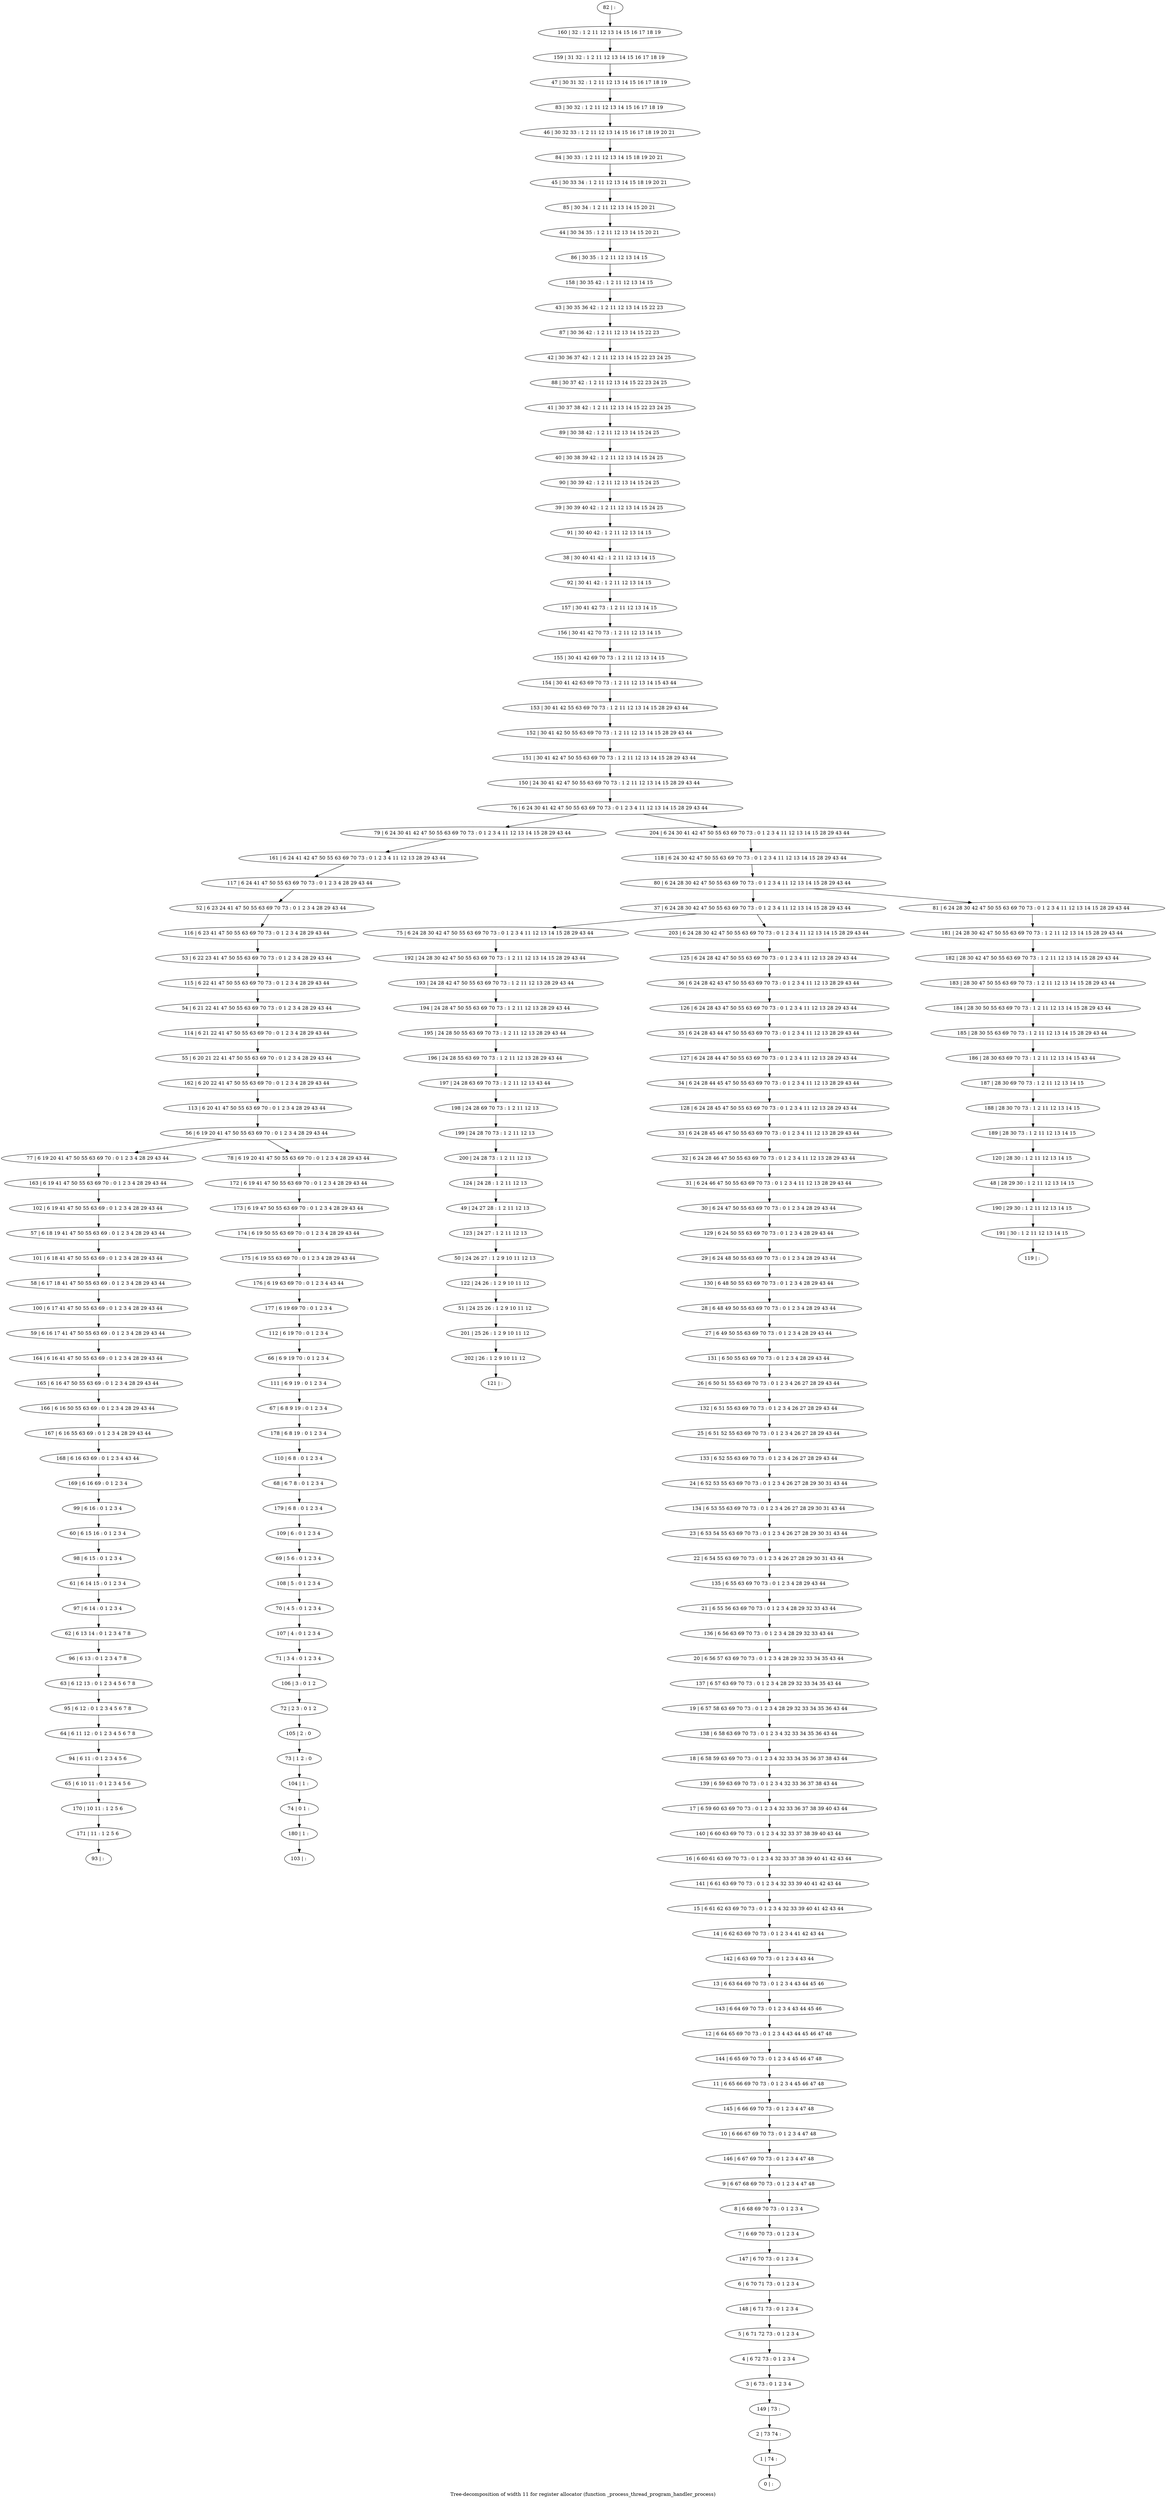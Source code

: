 digraph G {
graph [label="Tree-decomposition of width 11 for register allocator (function _process_thread_program_handler_process)"]
0[label="0 | : "];
1[label="1 | 74 : "];
2[label="2 | 73 74 : "];
3[label="3 | 6 73 : 0 1 2 3 4 "];
4[label="4 | 6 72 73 : 0 1 2 3 4 "];
5[label="5 | 6 71 72 73 : 0 1 2 3 4 "];
6[label="6 | 6 70 71 73 : 0 1 2 3 4 "];
7[label="7 | 6 69 70 73 : 0 1 2 3 4 "];
8[label="8 | 6 68 69 70 73 : 0 1 2 3 4 "];
9[label="9 | 6 67 68 69 70 73 : 0 1 2 3 4 47 48 "];
10[label="10 | 6 66 67 69 70 73 : 0 1 2 3 4 47 48 "];
11[label="11 | 6 65 66 69 70 73 : 0 1 2 3 4 45 46 47 48 "];
12[label="12 | 6 64 65 69 70 73 : 0 1 2 3 4 43 44 45 46 47 48 "];
13[label="13 | 6 63 64 69 70 73 : 0 1 2 3 4 43 44 45 46 "];
14[label="14 | 6 62 63 69 70 73 : 0 1 2 3 4 41 42 43 44 "];
15[label="15 | 6 61 62 63 69 70 73 : 0 1 2 3 4 32 33 39 40 41 42 43 44 "];
16[label="16 | 6 60 61 63 69 70 73 : 0 1 2 3 4 32 33 37 38 39 40 41 42 43 44 "];
17[label="17 | 6 59 60 63 69 70 73 : 0 1 2 3 4 32 33 36 37 38 39 40 43 44 "];
18[label="18 | 6 58 59 63 69 70 73 : 0 1 2 3 4 32 33 34 35 36 37 38 43 44 "];
19[label="19 | 6 57 58 63 69 70 73 : 0 1 2 3 4 28 29 32 33 34 35 36 43 44 "];
20[label="20 | 6 56 57 63 69 70 73 : 0 1 2 3 4 28 29 32 33 34 35 43 44 "];
21[label="21 | 6 55 56 63 69 70 73 : 0 1 2 3 4 28 29 32 33 43 44 "];
22[label="22 | 6 54 55 63 69 70 73 : 0 1 2 3 4 26 27 28 29 30 31 43 44 "];
23[label="23 | 6 53 54 55 63 69 70 73 : 0 1 2 3 4 26 27 28 29 30 31 43 44 "];
24[label="24 | 6 52 53 55 63 69 70 73 : 0 1 2 3 4 26 27 28 29 30 31 43 44 "];
25[label="25 | 6 51 52 55 63 69 70 73 : 0 1 2 3 4 26 27 28 29 43 44 "];
26[label="26 | 6 50 51 55 63 69 70 73 : 0 1 2 3 4 26 27 28 29 43 44 "];
27[label="27 | 6 49 50 55 63 69 70 73 : 0 1 2 3 4 28 29 43 44 "];
28[label="28 | 6 48 49 50 55 63 69 70 73 : 0 1 2 3 4 28 29 43 44 "];
29[label="29 | 6 24 48 50 55 63 69 70 73 : 0 1 2 3 4 28 29 43 44 "];
30[label="30 | 6 24 47 50 55 63 69 70 73 : 0 1 2 3 4 28 29 43 44 "];
31[label="31 | 6 24 46 47 50 55 63 69 70 73 : 0 1 2 3 4 11 12 13 28 29 43 44 "];
32[label="32 | 6 24 28 46 47 50 55 63 69 70 73 : 0 1 2 3 4 11 12 13 28 29 43 44 "];
33[label="33 | 6 24 28 45 46 47 50 55 63 69 70 73 : 0 1 2 3 4 11 12 13 28 29 43 44 "];
34[label="34 | 6 24 28 44 45 47 50 55 63 69 70 73 : 0 1 2 3 4 11 12 13 28 29 43 44 "];
35[label="35 | 6 24 28 43 44 47 50 55 63 69 70 73 : 0 1 2 3 4 11 12 13 28 29 43 44 "];
36[label="36 | 6 24 28 42 43 47 50 55 63 69 70 73 : 0 1 2 3 4 11 12 13 28 29 43 44 "];
37[label="37 | 6 24 28 30 42 47 50 55 63 69 70 73 : 0 1 2 3 4 11 12 13 14 15 28 29 43 44 "];
38[label="38 | 30 40 41 42 : 1 2 11 12 13 14 15 "];
39[label="39 | 30 39 40 42 : 1 2 11 12 13 14 15 24 25 "];
40[label="40 | 30 38 39 42 : 1 2 11 12 13 14 15 24 25 "];
41[label="41 | 30 37 38 42 : 1 2 11 12 13 14 15 22 23 24 25 "];
42[label="42 | 30 36 37 42 : 1 2 11 12 13 14 15 22 23 24 25 "];
43[label="43 | 30 35 36 42 : 1 2 11 12 13 14 15 22 23 "];
44[label="44 | 30 34 35 : 1 2 11 12 13 14 15 20 21 "];
45[label="45 | 30 33 34 : 1 2 11 12 13 14 15 18 19 20 21 "];
46[label="46 | 30 32 33 : 1 2 11 12 13 14 15 16 17 18 19 20 21 "];
47[label="47 | 30 31 32 : 1 2 11 12 13 14 15 16 17 18 19 "];
48[label="48 | 28 29 30 : 1 2 11 12 13 14 15 "];
49[label="49 | 24 27 28 : 1 2 11 12 13 "];
50[label="50 | 24 26 27 : 1 2 9 10 11 12 13 "];
51[label="51 | 24 25 26 : 1 2 9 10 11 12 "];
52[label="52 | 6 23 24 41 47 50 55 63 69 70 73 : 0 1 2 3 4 28 29 43 44 "];
53[label="53 | 6 22 23 41 47 50 55 63 69 70 73 : 0 1 2 3 4 28 29 43 44 "];
54[label="54 | 6 21 22 41 47 50 55 63 69 70 73 : 0 1 2 3 4 28 29 43 44 "];
55[label="55 | 6 20 21 22 41 47 50 55 63 69 70 : 0 1 2 3 4 28 29 43 44 "];
56[label="56 | 6 19 20 41 47 50 55 63 69 70 : 0 1 2 3 4 28 29 43 44 "];
57[label="57 | 6 18 19 41 47 50 55 63 69 : 0 1 2 3 4 28 29 43 44 "];
58[label="58 | 6 17 18 41 47 50 55 63 69 : 0 1 2 3 4 28 29 43 44 "];
59[label="59 | 6 16 17 41 47 50 55 63 69 : 0 1 2 3 4 28 29 43 44 "];
60[label="60 | 6 15 16 : 0 1 2 3 4 "];
61[label="61 | 6 14 15 : 0 1 2 3 4 "];
62[label="62 | 6 13 14 : 0 1 2 3 4 7 8 "];
63[label="63 | 6 12 13 : 0 1 2 3 4 5 6 7 8 "];
64[label="64 | 6 11 12 : 0 1 2 3 4 5 6 7 8 "];
65[label="65 | 6 10 11 : 0 1 2 3 4 5 6 "];
66[label="66 | 6 9 19 70 : 0 1 2 3 4 "];
67[label="67 | 6 8 9 19 : 0 1 2 3 4 "];
68[label="68 | 6 7 8 : 0 1 2 3 4 "];
69[label="69 | 5 6 : 0 1 2 3 4 "];
70[label="70 | 4 5 : 0 1 2 3 4 "];
71[label="71 | 3 4 : 0 1 2 3 4 "];
72[label="72 | 2 3 : 0 1 2 "];
73[label="73 | 1 2 : 0 "];
74[label="74 | 0 1 : "];
75[label="75 | 6 24 28 30 42 47 50 55 63 69 70 73 : 0 1 2 3 4 11 12 13 14 15 28 29 43 44 "];
76[label="76 | 6 24 30 41 42 47 50 55 63 69 70 73 : 0 1 2 3 4 11 12 13 14 15 28 29 43 44 "];
77[label="77 | 6 19 20 41 47 50 55 63 69 70 : 0 1 2 3 4 28 29 43 44 "];
78[label="78 | 6 19 20 41 47 50 55 63 69 70 : 0 1 2 3 4 28 29 43 44 "];
79[label="79 | 6 24 30 41 42 47 50 55 63 69 70 73 : 0 1 2 3 4 11 12 13 14 15 28 29 43 44 "];
80[label="80 | 6 24 28 30 42 47 50 55 63 69 70 73 : 0 1 2 3 4 11 12 13 14 15 28 29 43 44 "];
81[label="81 | 6 24 28 30 42 47 50 55 63 69 70 73 : 0 1 2 3 4 11 12 13 14 15 28 29 43 44 "];
82[label="82 | : "];
83[label="83 | 30 32 : 1 2 11 12 13 14 15 16 17 18 19 "];
84[label="84 | 30 33 : 1 2 11 12 13 14 15 18 19 20 21 "];
85[label="85 | 30 34 : 1 2 11 12 13 14 15 20 21 "];
86[label="86 | 30 35 : 1 2 11 12 13 14 15 "];
87[label="87 | 30 36 42 : 1 2 11 12 13 14 15 22 23 "];
88[label="88 | 30 37 42 : 1 2 11 12 13 14 15 22 23 24 25 "];
89[label="89 | 30 38 42 : 1 2 11 12 13 14 15 24 25 "];
90[label="90 | 30 39 42 : 1 2 11 12 13 14 15 24 25 "];
91[label="91 | 30 40 42 : 1 2 11 12 13 14 15 "];
92[label="92 | 30 41 42 : 1 2 11 12 13 14 15 "];
93[label="93 | : "];
94[label="94 | 6 11 : 0 1 2 3 4 5 6 "];
95[label="95 | 6 12 : 0 1 2 3 4 5 6 7 8 "];
96[label="96 | 6 13 : 0 1 2 3 4 7 8 "];
97[label="97 | 6 14 : 0 1 2 3 4 "];
98[label="98 | 6 15 : 0 1 2 3 4 "];
99[label="99 | 6 16 : 0 1 2 3 4 "];
100[label="100 | 6 17 41 47 50 55 63 69 : 0 1 2 3 4 28 29 43 44 "];
101[label="101 | 6 18 41 47 50 55 63 69 : 0 1 2 3 4 28 29 43 44 "];
102[label="102 | 6 19 41 47 50 55 63 69 : 0 1 2 3 4 28 29 43 44 "];
103[label="103 | : "];
104[label="104 | 1 : "];
105[label="105 | 2 : 0 "];
106[label="106 | 3 : 0 1 2 "];
107[label="107 | 4 : 0 1 2 3 4 "];
108[label="108 | 5 : 0 1 2 3 4 "];
109[label="109 | 6 : 0 1 2 3 4 "];
110[label="110 | 6 8 : 0 1 2 3 4 "];
111[label="111 | 6 9 19 : 0 1 2 3 4 "];
112[label="112 | 6 19 70 : 0 1 2 3 4 "];
113[label="113 | 6 20 41 47 50 55 63 69 70 : 0 1 2 3 4 28 29 43 44 "];
114[label="114 | 6 21 22 41 47 50 55 63 69 70 : 0 1 2 3 4 28 29 43 44 "];
115[label="115 | 6 22 41 47 50 55 63 69 70 73 : 0 1 2 3 4 28 29 43 44 "];
116[label="116 | 6 23 41 47 50 55 63 69 70 73 : 0 1 2 3 4 28 29 43 44 "];
117[label="117 | 6 24 41 47 50 55 63 69 70 73 : 0 1 2 3 4 28 29 43 44 "];
118[label="118 | 6 24 30 42 47 50 55 63 69 70 73 : 0 1 2 3 4 11 12 13 14 15 28 29 43 44 "];
119[label="119 | : "];
120[label="120 | 28 30 : 1 2 11 12 13 14 15 "];
121[label="121 | : "];
122[label="122 | 24 26 : 1 2 9 10 11 12 "];
123[label="123 | 24 27 : 1 2 11 12 13 "];
124[label="124 | 24 28 : 1 2 11 12 13 "];
125[label="125 | 6 24 28 42 47 50 55 63 69 70 73 : 0 1 2 3 4 11 12 13 28 29 43 44 "];
126[label="126 | 6 24 28 43 47 50 55 63 69 70 73 : 0 1 2 3 4 11 12 13 28 29 43 44 "];
127[label="127 | 6 24 28 44 47 50 55 63 69 70 73 : 0 1 2 3 4 11 12 13 28 29 43 44 "];
128[label="128 | 6 24 28 45 47 50 55 63 69 70 73 : 0 1 2 3 4 11 12 13 28 29 43 44 "];
129[label="129 | 6 24 50 55 63 69 70 73 : 0 1 2 3 4 28 29 43 44 "];
130[label="130 | 6 48 50 55 63 69 70 73 : 0 1 2 3 4 28 29 43 44 "];
131[label="131 | 6 50 55 63 69 70 73 : 0 1 2 3 4 28 29 43 44 "];
132[label="132 | 6 51 55 63 69 70 73 : 0 1 2 3 4 26 27 28 29 43 44 "];
133[label="133 | 6 52 55 63 69 70 73 : 0 1 2 3 4 26 27 28 29 43 44 "];
134[label="134 | 6 53 55 63 69 70 73 : 0 1 2 3 4 26 27 28 29 30 31 43 44 "];
135[label="135 | 6 55 63 69 70 73 : 0 1 2 3 4 28 29 43 44 "];
136[label="136 | 6 56 63 69 70 73 : 0 1 2 3 4 28 29 32 33 43 44 "];
137[label="137 | 6 57 63 69 70 73 : 0 1 2 3 4 28 29 32 33 34 35 43 44 "];
138[label="138 | 6 58 63 69 70 73 : 0 1 2 3 4 32 33 34 35 36 43 44 "];
139[label="139 | 6 59 63 69 70 73 : 0 1 2 3 4 32 33 36 37 38 43 44 "];
140[label="140 | 6 60 63 69 70 73 : 0 1 2 3 4 32 33 37 38 39 40 43 44 "];
141[label="141 | 6 61 63 69 70 73 : 0 1 2 3 4 32 33 39 40 41 42 43 44 "];
142[label="142 | 6 63 69 70 73 : 0 1 2 3 4 43 44 "];
143[label="143 | 6 64 69 70 73 : 0 1 2 3 4 43 44 45 46 "];
144[label="144 | 6 65 69 70 73 : 0 1 2 3 4 45 46 47 48 "];
145[label="145 | 6 66 69 70 73 : 0 1 2 3 4 47 48 "];
146[label="146 | 6 67 69 70 73 : 0 1 2 3 4 47 48 "];
147[label="147 | 6 70 73 : 0 1 2 3 4 "];
148[label="148 | 6 71 73 : 0 1 2 3 4 "];
149[label="149 | 73 : "];
150[label="150 | 24 30 41 42 47 50 55 63 69 70 73 : 1 2 11 12 13 14 15 28 29 43 44 "];
151[label="151 | 30 41 42 47 50 55 63 69 70 73 : 1 2 11 12 13 14 15 28 29 43 44 "];
152[label="152 | 30 41 42 50 55 63 69 70 73 : 1 2 11 12 13 14 15 28 29 43 44 "];
153[label="153 | 30 41 42 55 63 69 70 73 : 1 2 11 12 13 14 15 28 29 43 44 "];
154[label="154 | 30 41 42 63 69 70 73 : 1 2 11 12 13 14 15 43 44 "];
155[label="155 | 30 41 42 69 70 73 : 1 2 11 12 13 14 15 "];
156[label="156 | 30 41 42 70 73 : 1 2 11 12 13 14 15 "];
157[label="157 | 30 41 42 73 : 1 2 11 12 13 14 15 "];
158[label="158 | 30 35 42 : 1 2 11 12 13 14 15 "];
159[label="159 | 31 32 : 1 2 11 12 13 14 15 16 17 18 19 "];
160[label="160 | 32 : 1 2 11 12 13 14 15 16 17 18 19 "];
161[label="161 | 6 24 41 42 47 50 55 63 69 70 73 : 0 1 2 3 4 11 12 13 28 29 43 44 "];
162[label="162 | 6 20 22 41 47 50 55 63 69 70 : 0 1 2 3 4 28 29 43 44 "];
163[label="163 | 6 19 41 47 50 55 63 69 70 : 0 1 2 3 4 28 29 43 44 "];
164[label="164 | 6 16 41 47 50 55 63 69 : 0 1 2 3 4 28 29 43 44 "];
165[label="165 | 6 16 47 50 55 63 69 : 0 1 2 3 4 28 29 43 44 "];
166[label="166 | 6 16 50 55 63 69 : 0 1 2 3 4 28 29 43 44 "];
167[label="167 | 6 16 55 63 69 : 0 1 2 3 4 28 29 43 44 "];
168[label="168 | 6 16 63 69 : 0 1 2 3 4 43 44 "];
169[label="169 | 6 16 69 : 0 1 2 3 4 "];
170[label="170 | 10 11 : 1 2 5 6 "];
171[label="171 | 11 : 1 2 5 6 "];
172[label="172 | 6 19 41 47 50 55 63 69 70 : 0 1 2 3 4 28 29 43 44 "];
173[label="173 | 6 19 47 50 55 63 69 70 : 0 1 2 3 4 28 29 43 44 "];
174[label="174 | 6 19 50 55 63 69 70 : 0 1 2 3 4 28 29 43 44 "];
175[label="175 | 6 19 55 63 69 70 : 0 1 2 3 4 28 29 43 44 "];
176[label="176 | 6 19 63 69 70 : 0 1 2 3 4 43 44 "];
177[label="177 | 6 19 69 70 : 0 1 2 3 4 "];
178[label="178 | 6 8 19 : 0 1 2 3 4 "];
179[label="179 | 6 8 : 0 1 2 3 4 "];
180[label="180 | 1 : "];
181[label="181 | 24 28 30 42 47 50 55 63 69 70 73 : 1 2 11 12 13 14 15 28 29 43 44 "];
182[label="182 | 28 30 42 47 50 55 63 69 70 73 : 1 2 11 12 13 14 15 28 29 43 44 "];
183[label="183 | 28 30 47 50 55 63 69 70 73 : 1 2 11 12 13 14 15 28 29 43 44 "];
184[label="184 | 28 30 50 55 63 69 70 73 : 1 2 11 12 13 14 15 28 29 43 44 "];
185[label="185 | 28 30 55 63 69 70 73 : 1 2 11 12 13 14 15 28 29 43 44 "];
186[label="186 | 28 30 63 69 70 73 : 1 2 11 12 13 14 15 43 44 "];
187[label="187 | 28 30 69 70 73 : 1 2 11 12 13 14 15 "];
188[label="188 | 28 30 70 73 : 1 2 11 12 13 14 15 "];
189[label="189 | 28 30 73 : 1 2 11 12 13 14 15 "];
190[label="190 | 29 30 : 1 2 11 12 13 14 15 "];
191[label="191 | 30 : 1 2 11 12 13 14 15 "];
192[label="192 | 24 28 30 42 47 50 55 63 69 70 73 : 1 2 11 12 13 14 15 28 29 43 44 "];
193[label="193 | 24 28 42 47 50 55 63 69 70 73 : 1 2 11 12 13 28 29 43 44 "];
194[label="194 | 24 28 47 50 55 63 69 70 73 : 1 2 11 12 13 28 29 43 44 "];
195[label="195 | 24 28 50 55 63 69 70 73 : 1 2 11 12 13 28 29 43 44 "];
196[label="196 | 24 28 55 63 69 70 73 : 1 2 11 12 13 28 29 43 44 "];
197[label="197 | 24 28 63 69 70 73 : 1 2 11 12 13 43 44 "];
198[label="198 | 24 28 69 70 73 : 1 2 11 12 13 "];
199[label="199 | 24 28 70 73 : 1 2 11 12 13 "];
200[label="200 | 24 28 73 : 1 2 11 12 13 "];
201[label="201 | 25 26 : 1 2 9 10 11 12 "];
202[label="202 | 26 : 1 2 9 10 11 12 "];
203[label="203 | 6 24 28 30 42 47 50 55 63 69 70 73 : 0 1 2 3 4 11 12 13 14 15 28 29 43 44 "];
204[label="204 | 6 24 30 41 42 47 50 55 63 69 70 73 : 0 1 2 3 4 11 12 13 14 15 28 29 43 44 "];
37->75 ;
56->77 ;
56->78 ;
94->65 ;
64->94 ;
95->64 ;
63->95 ;
96->63 ;
62->96 ;
97->62 ;
61->97 ;
98->61 ;
60->98 ;
99->60 ;
100->59 ;
58->100 ;
101->58 ;
57->101 ;
102->57 ;
104->74 ;
73->104 ;
105->73 ;
72->105 ;
106->72 ;
71->106 ;
107->71 ;
70->107 ;
108->70 ;
69->108 ;
109->69 ;
110->68 ;
111->67 ;
66->111 ;
112->66 ;
113->56 ;
114->55 ;
54->114 ;
115->54 ;
53->115 ;
116->53 ;
52->116 ;
117->52 ;
120->48 ;
122->51 ;
50->122 ;
123->50 ;
49->123 ;
124->49 ;
161->117 ;
79->161 ;
162->113 ;
55->162 ;
163->102 ;
77->163 ;
59->164 ;
164->165 ;
165->166 ;
166->167 ;
167->168 ;
169->99 ;
168->169 ;
65->170 ;
171->93 ;
170->171 ;
78->172 ;
172->173 ;
173->174 ;
174->175 ;
175->176 ;
177->112 ;
176->177 ;
178->110 ;
67->178 ;
179->109 ;
68->179 ;
180->103 ;
74->180 ;
81->181 ;
181->182 ;
182->183 ;
183->184 ;
184->185 ;
185->186 ;
186->187 ;
187->188 ;
189->120 ;
188->189 ;
48->190 ;
191->119 ;
190->191 ;
75->192 ;
192->193 ;
193->194 ;
194->195 ;
195->196 ;
196->197 ;
197->198 ;
198->199 ;
200->124 ;
199->200 ;
51->201 ;
202->121 ;
201->202 ;
82->160 ;
160->159 ;
159->47 ;
47->83 ;
83->46 ;
46->84 ;
84->45 ;
45->85 ;
85->44 ;
44->86 ;
86->158 ;
158->43 ;
43->87 ;
87->42 ;
42->88 ;
88->41 ;
41->89 ;
89->40 ;
40->90 ;
90->39 ;
39->91 ;
91->38 ;
38->92 ;
92->157 ;
157->156 ;
156->155 ;
155->154 ;
154->153 ;
153->152 ;
152->151 ;
151->150 ;
150->76 ;
118->80 ;
125->36 ;
36->126 ;
126->35 ;
35->127 ;
127->34 ;
34->128 ;
128->33 ;
33->32 ;
32->31 ;
31->30 ;
30->129 ;
129->29 ;
29->130 ;
130->28 ;
28->27 ;
27->131 ;
131->26 ;
26->132 ;
132->25 ;
25->133 ;
133->24 ;
24->134 ;
134->23 ;
23->22 ;
22->135 ;
135->21 ;
21->136 ;
136->20 ;
20->137 ;
137->19 ;
19->138 ;
138->18 ;
18->139 ;
139->17 ;
17->140 ;
140->16 ;
16->141 ;
141->15 ;
15->14 ;
14->142 ;
142->13 ;
13->143 ;
143->12 ;
12->144 ;
144->11 ;
11->145 ;
145->10 ;
10->146 ;
146->9 ;
9->8 ;
8->7 ;
7->147 ;
147->6 ;
6->148 ;
148->5 ;
5->4 ;
4->3 ;
3->149 ;
149->2 ;
2->1 ;
1->0 ;
203->125 ;
37->203 ;
204->118 ;
80->81 ;
80->37 ;
76->79 ;
76->204 ;
}
